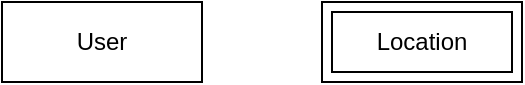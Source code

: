 <mxfile>
    <diagram id="XnusEpYCSyw3PRVdOkBG" name="ページ1">
        <mxGraphModel dx="576" dy="2602" grid="1" gridSize="10" guides="1" tooltips="1" connect="1" arrows="1" fold="1" page="1" pageScale="1" pageWidth="827" pageHeight="1169" math="0" shadow="0">
            <root>
                <mxCell id="0"/>
                <mxCell id="1" parent="0"/>
                <object label="User" id="37">
                    <mxCell style="whiteSpace=wrap;html=1;align=center;strokeColor=default;fontFamily=Helvetica;fontSize=12;fontColor=default;fillColor=default;" vertex="1" parent="1">
                        <mxGeometry x="60" y="-2280" width="100" height="40" as="geometry"/>
                    </mxCell>
                </object>
                <mxCell id="38" value="Location" style="shape=ext;margin=3;double=1;whiteSpace=wrap;html=1;align=center;strokeColor=default;fontFamily=Helvetica;fontSize=12;fontColor=default;fillColor=default;" vertex="1" parent="1">
                    <mxGeometry x="220" y="-2280" width="100" height="40" as="geometry"/>
                </mxCell>
            </root>
        </mxGraphModel>
    </diagram>
</mxfile>